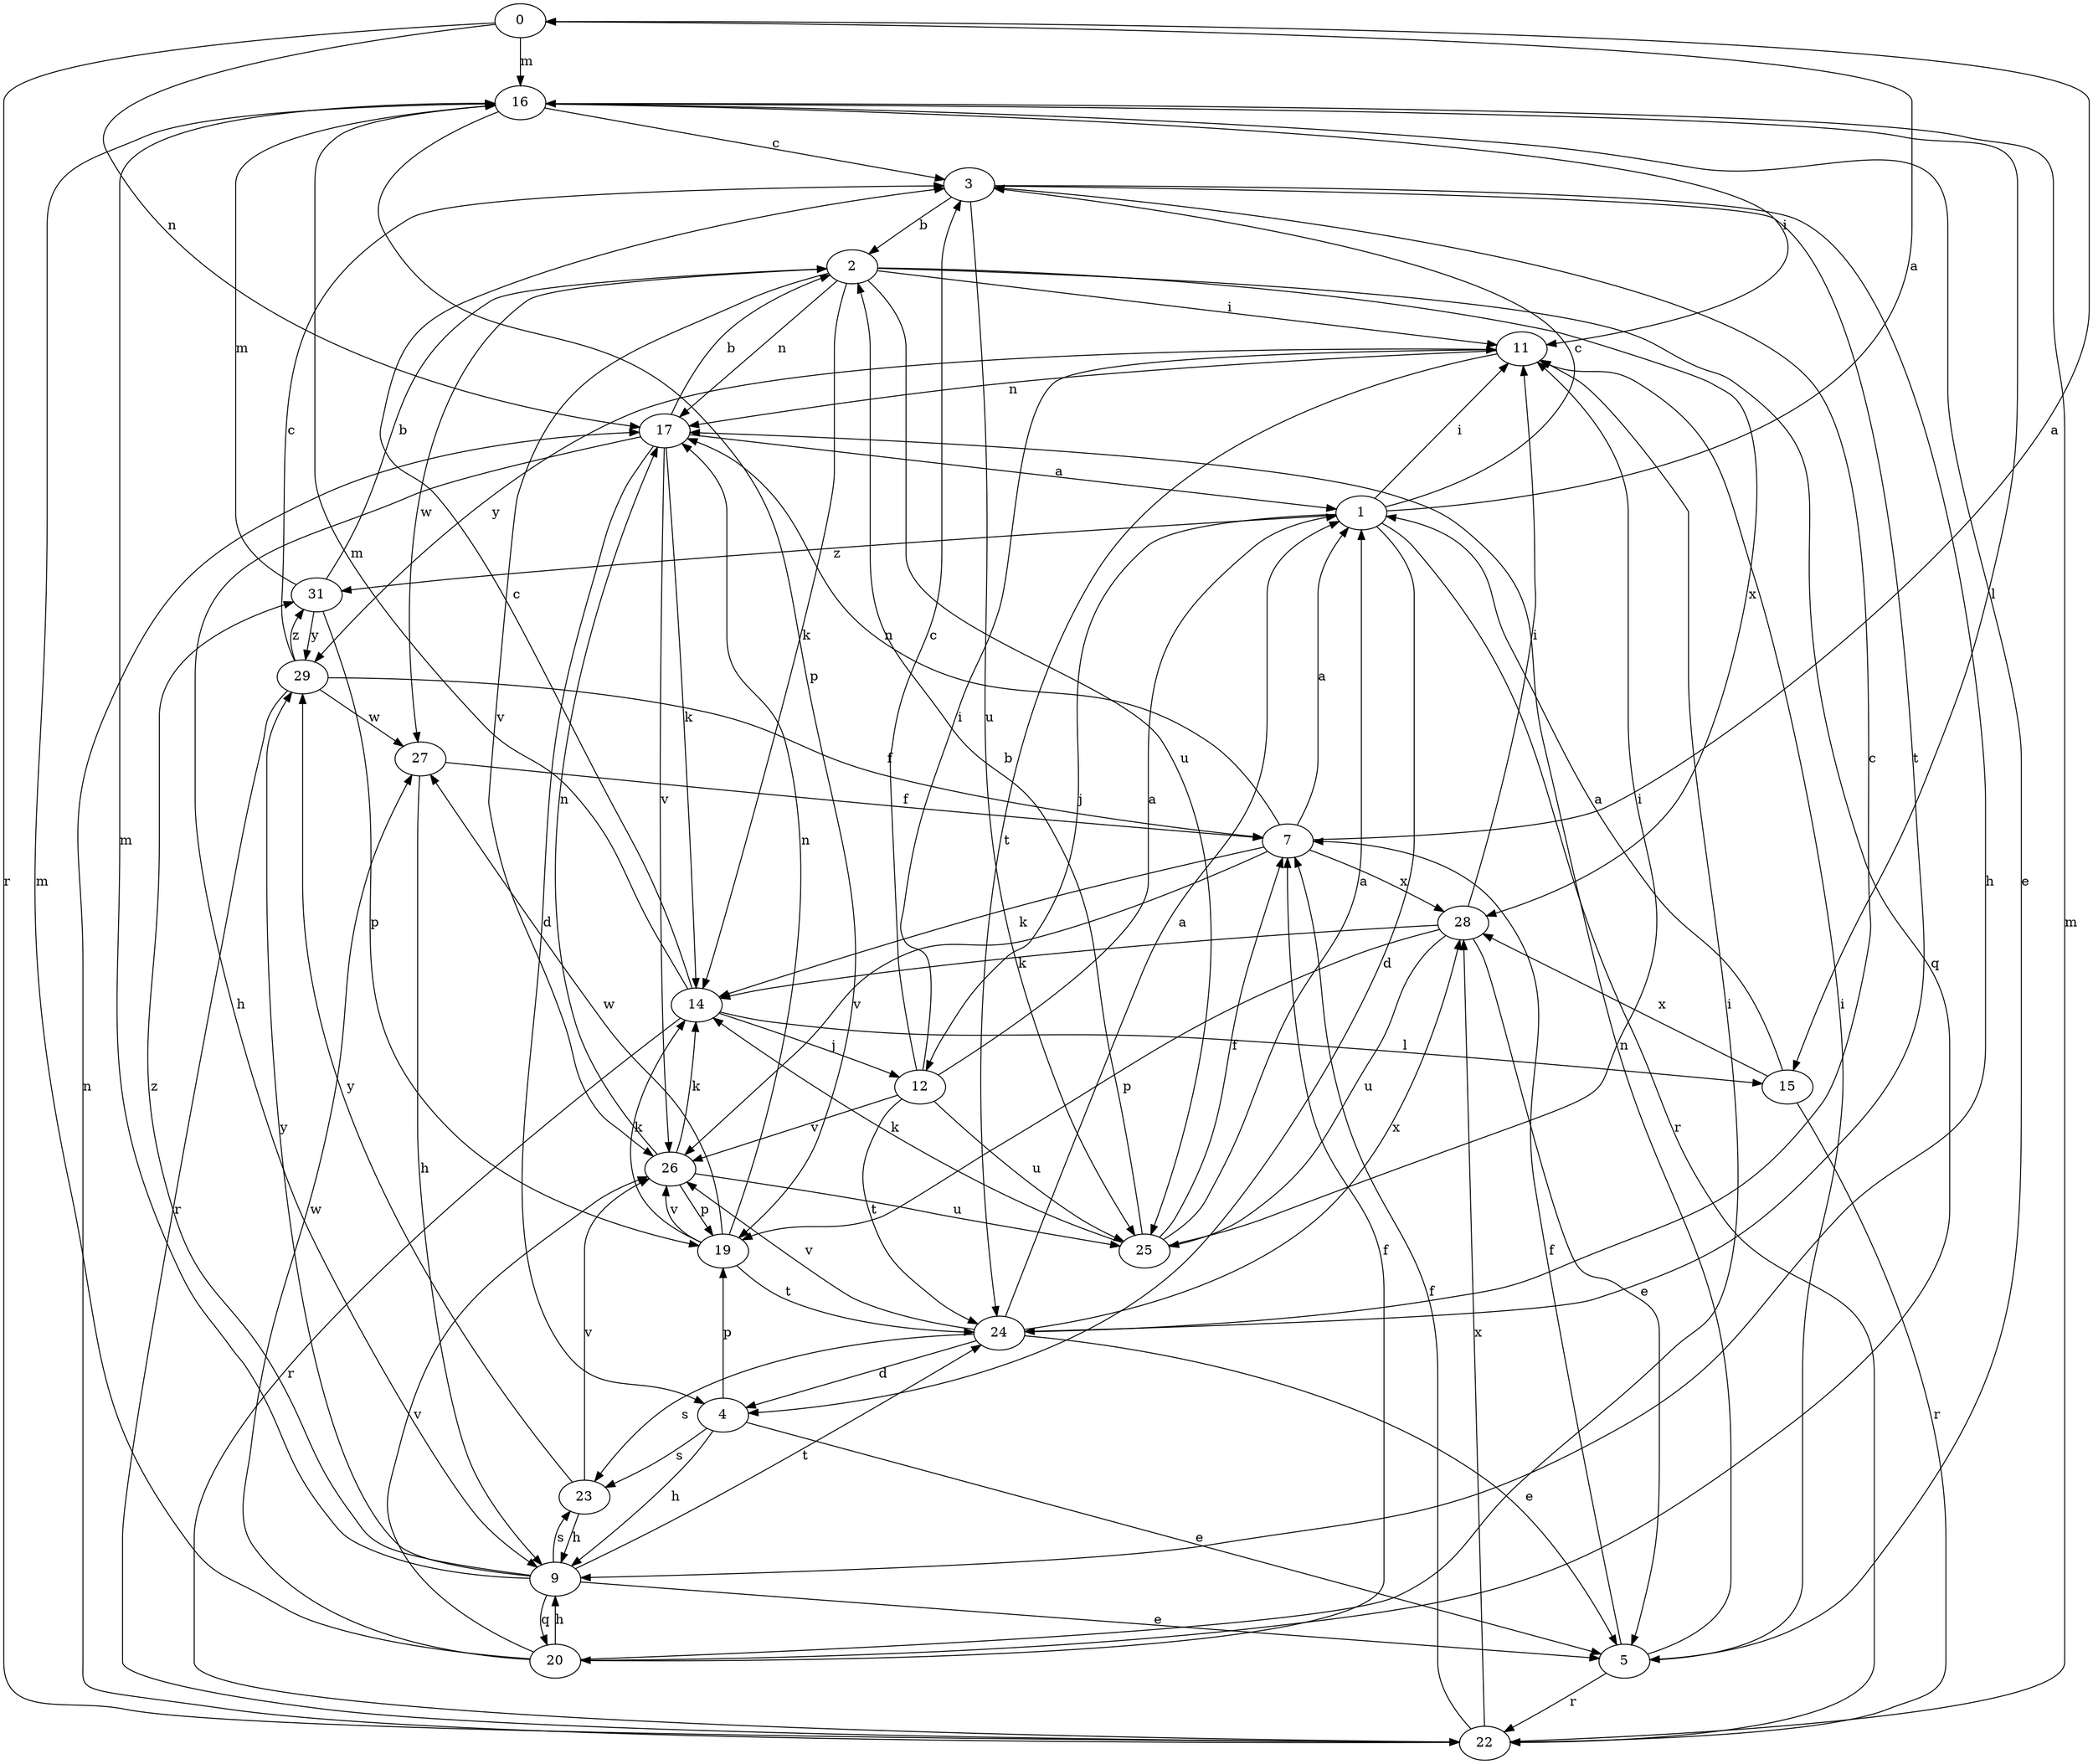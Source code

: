 strict digraph  {
0;
1;
2;
3;
4;
5;
7;
9;
11;
12;
14;
15;
16;
17;
19;
20;
22;
23;
24;
25;
26;
27;
28;
29;
31;
0 -> 16  [label=m];
0 -> 17  [label=n];
0 -> 22  [label=r];
1 -> 0  [label=a];
1 -> 3  [label=c];
1 -> 4  [label=d];
1 -> 11  [label=i];
1 -> 12  [label=j];
1 -> 22  [label=r];
1 -> 31  [label=z];
2 -> 11  [label=i];
2 -> 14  [label=k];
2 -> 17  [label=n];
2 -> 20  [label=q];
2 -> 25  [label=u];
2 -> 26  [label=v];
2 -> 27  [label=w];
2 -> 28  [label=x];
3 -> 2  [label=b];
3 -> 9  [label=h];
3 -> 24  [label=t];
3 -> 25  [label=u];
4 -> 5  [label=e];
4 -> 9  [label=h];
4 -> 19  [label=p];
4 -> 23  [label=s];
5 -> 7  [label=f];
5 -> 11  [label=i];
5 -> 17  [label=n];
5 -> 22  [label=r];
7 -> 0  [label=a];
7 -> 1  [label=a];
7 -> 14  [label=k];
7 -> 17  [label=n];
7 -> 26  [label=v];
7 -> 28  [label=x];
9 -> 5  [label=e];
9 -> 16  [label=m];
9 -> 20  [label=q];
9 -> 23  [label=s];
9 -> 24  [label=t];
9 -> 29  [label=y];
9 -> 31  [label=z];
11 -> 17  [label=n];
11 -> 24  [label=t];
11 -> 29  [label=y];
12 -> 1  [label=a];
12 -> 3  [label=c];
12 -> 11  [label=i];
12 -> 24  [label=t];
12 -> 25  [label=u];
12 -> 26  [label=v];
14 -> 3  [label=c];
14 -> 12  [label=j];
14 -> 15  [label=l];
14 -> 16  [label=m];
14 -> 22  [label=r];
15 -> 1  [label=a];
15 -> 22  [label=r];
15 -> 28  [label=x];
16 -> 3  [label=c];
16 -> 5  [label=e];
16 -> 11  [label=i];
16 -> 15  [label=l];
16 -> 19  [label=p];
17 -> 1  [label=a];
17 -> 2  [label=b];
17 -> 4  [label=d];
17 -> 9  [label=h];
17 -> 14  [label=k];
17 -> 26  [label=v];
19 -> 14  [label=k];
19 -> 17  [label=n];
19 -> 24  [label=t];
19 -> 26  [label=v];
19 -> 27  [label=w];
20 -> 7  [label=f];
20 -> 9  [label=h];
20 -> 11  [label=i];
20 -> 16  [label=m];
20 -> 26  [label=v];
20 -> 27  [label=w];
22 -> 7  [label=f];
22 -> 16  [label=m];
22 -> 17  [label=n];
22 -> 28  [label=x];
23 -> 9  [label=h];
23 -> 26  [label=v];
23 -> 29  [label=y];
24 -> 1  [label=a];
24 -> 3  [label=c];
24 -> 4  [label=d];
24 -> 5  [label=e];
24 -> 23  [label=s];
24 -> 26  [label=v];
24 -> 28  [label=x];
25 -> 1  [label=a];
25 -> 2  [label=b];
25 -> 7  [label=f];
25 -> 11  [label=i];
25 -> 14  [label=k];
26 -> 14  [label=k];
26 -> 17  [label=n];
26 -> 19  [label=p];
26 -> 25  [label=u];
27 -> 7  [label=f];
27 -> 9  [label=h];
28 -> 5  [label=e];
28 -> 11  [label=i];
28 -> 14  [label=k];
28 -> 19  [label=p];
28 -> 25  [label=u];
29 -> 3  [label=c];
29 -> 7  [label=f];
29 -> 22  [label=r];
29 -> 27  [label=w];
29 -> 31  [label=z];
31 -> 2  [label=b];
31 -> 16  [label=m];
31 -> 19  [label=p];
31 -> 29  [label=y];
}
